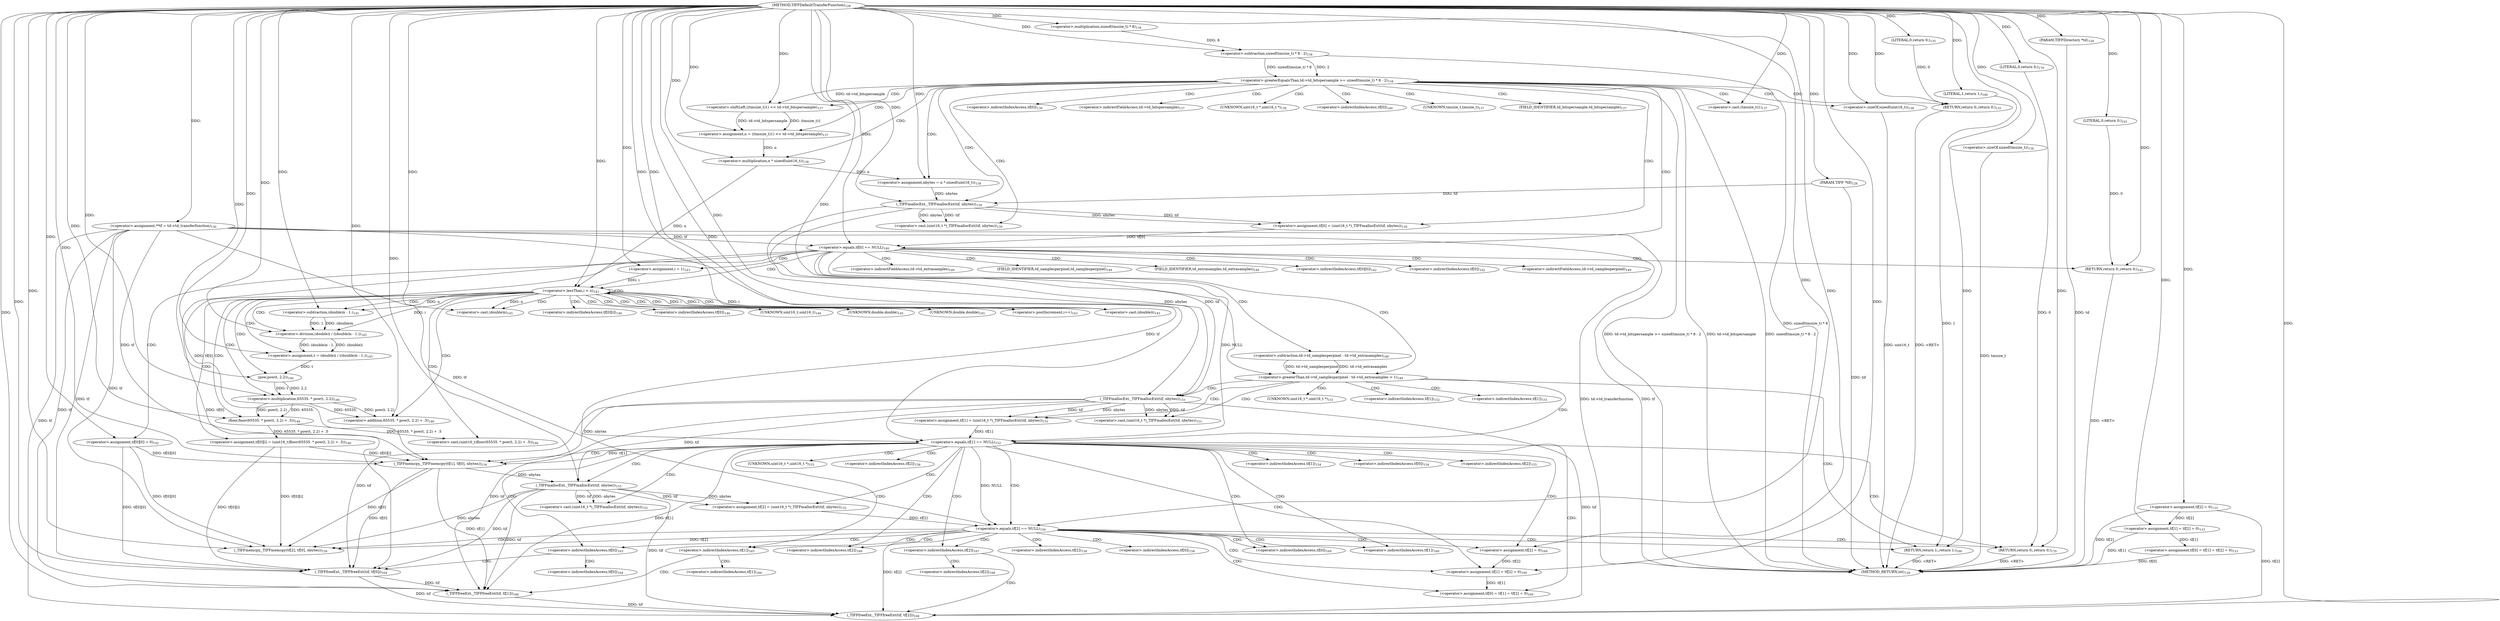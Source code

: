 digraph "TIFFDefaultTransferFunction" {  
"20843" [label = <(METHOD,TIFFDefaultTransferFunction)<SUB>128</SUB>> ]
"21071" [label = <(METHOD_RETURN,int)<SUB>128</SUB>> ]
"20844" [label = <(PARAM,TIFF *tif)<SUB>128</SUB>> ]
"20845" [label = <(PARAM,TIFFDirectory *td)<SUB>128</SUB>> ]
"20848" [label = <(&lt;operator&gt;.assignment,**tf = td-&gt;td_transferfunction)<SUB>130</SUB>> ]
"20856" [label = <(&lt;operator&gt;.assignment,tf[0] = tf[1] = tf[2] = 0)<SUB>133</SUB>> ]
"20883" [label = <(&lt;operator&gt;.assignment,n = ((tmsize_t)1) &lt;&lt; td-&gt;td_bitspersample)<SUB>137</SUB>> ]
"20892" [label = <(&lt;operator&gt;.assignment,nbytes = n * sizeof(uint16_t))<SUB>138</SUB>> ]
"20898" [label = <(&lt;operator&gt;.assignment,tf[0] = (uint16_t *)_TIFFmallocExt(tif, nbytes))<SUB>139</SUB>> ]
"20916" [label = <(&lt;operator&gt;.assignment,tf[0][0] = 0)<SUB>142</SUB>> ]
"21023" [label = <(RETURN,return 1;,return 1;)<SUB>160</SUB>> ]
"21056" [label = <(&lt;operator&gt;.assignment,tf[0] = tf[1] = tf[2] = 0)<SUB>169</SUB>> ]
"21069" [label = <(RETURN,return 0;,return 0;)<SUB>170</SUB>> ]
"20870" [label = <(&lt;operator&gt;.greaterEqualsThan,td-&gt;td_bitspersample &gt;= sizeof(tmsize_t) * 8 - 2)<SUB>134</SUB>> ]
"20908" [label = <(&lt;operator&gt;.equals,tf[0] == NULL)<SUB>140</SUB>> ]
"20928" [label = <(&lt;operator&gt;.lessThan,i &lt; n)<SUB>143</SUB>> ]
"20931" [label = <(&lt;operator&gt;.postIncrement,i++)<SUB>143</SUB>> ]
"20963" [label = <(&lt;operator&gt;.greaterThan,td-&gt;td_samplesperpixel - td-&gt;td_extrasamples &gt; 1)<SUB>149</SUB>> ]
"21024" [label = <(LITERAL,1,return 1;)<SUB>160</SUB>> ]
"21070" [label = <(LITERAL,0,return 0;)<SUB>170</SUB>> ]
"20860" [label = <(&lt;operator&gt;.assignment,tf[1] = tf[2] = 0)<SUB>133</SUB>> ]
"20881" [label = <(RETURN,return 0;,return 0;)<SUB>135</SUB>> ]
"20885" [label = <(&lt;operator&gt;.shiftLeft,((tmsize_t)1) &lt;&lt; td-&gt;td_bitspersample)<SUB>137</SUB>> ]
"20894" [label = <(&lt;operator&gt;.multiplication,n * sizeof(uint16_t))<SUB>138</SUB>> ]
"20902" [label = <(&lt;operator&gt;.cast,(uint16_t *)_TIFFmallocExt(tif, nbytes))<SUB>139</SUB>> ]
"20914" [label = <(RETURN,return 0;,return 0;)<SUB>141</SUB>> ]
"20925" [label = <(&lt;operator&gt;.assignment,i = 1)<SUB>143</SUB>> ]
"20935" [label = <(&lt;operator&gt;.assignment,t = (double)i / ((double)n - 1.))<SUB>145</SUB>> ]
"20946" [label = <(&lt;operator&gt;.assignment,tf[0][i] = (uint16_t)floor(65535. * pow(t, 2.2) + .5))<SUB>146</SUB>> ]
"20973" [label = <(&lt;operator&gt;.assignment,tf[1] = (uint16_t *)_TIFFmallocExt(tif, nbytes))<SUB>151</SUB>> ]
"20990" [label = <(_TIFFmemcpy,_TIFFmemcpy(tf[1], tf[0], nbytes))<SUB>154</SUB>> ]
"20998" [label = <(&lt;operator&gt;.assignment,tf[2] = (uint16_t *)_TIFFmallocExt(tif, nbytes))<SUB>155</SUB>> ]
"21015" [label = <(_TIFFmemcpy,_TIFFmemcpy(tf[2], tf[0], nbytes))<SUB>158</SUB>> ]
"21031" [label = <(_TIFFfreeExt,_TIFFfreeExt(tif, tf[0]))<SUB>164</SUB>> ]
"21041" [label = <(_TIFFfreeExt,_TIFFfreeExt(tif, tf[1]))<SUB>166</SUB>> ]
"21051" [label = <(_TIFFfreeExt,_TIFFfreeExt(tif, tf[2]))<SUB>168</SUB>> ]
"21060" [label = <(&lt;operator&gt;.assignment,tf[1] = tf[2] = 0)<SUB>169</SUB>> ]
"20864" [label = <(&lt;operator&gt;.assignment,tf[2] = 0)<SUB>133</SUB>> ]
"20874" [label = <(&lt;operator&gt;.subtraction,sizeof(tmsize_t) * 8 - 2)<SUB>134</SUB>> ]
"20882" [label = <(LITERAL,0,return 0;)<SUB>135</SUB>> ]
"20886" [label = <(&lt;operator&gt;.cast,(tmsize_t)1)<SUB>137</SUB>> ]
"20896" [label = <(&lt;operator&gt;.sizeOf,sizeof(uint16_t))<SUB>138</SUB>> ]
"20904" [label = <(_TIFFmallocExt,_TIFFmallocExt(tif, nbytes))<SUB>139</SUB>> ]
"20915" [label = <(LITERAL,0,return 0;)<SUB>141</SUB>> ]
"20964" [label = <(&lt;operator&gt;.subtraction,td-&gt;td_samplesperpixel - td-&gt;td_extrasamples)<SUB>149</SUB>> ]
"20983" [label = <(&lt;operator&gt;.equals,tf[1] == NULL)<SUB>152</SUB>> ]
"21008" [label = <(&lt;operator&gt;.equals,tf[2] == NULL)<SUB>156</SUB>> ]
"21064" [label = <(&lt;operator&gt;.assignment,tf[2] = 0)<SUB>169</SUB>> ]
"20875" [label = <(&lt;operator&gt;.multiplication,sizeof(tmsize_t) * 8)<SUB>134</SUB>> ]
"20937" [label = <(&lt;operator&gt;.division,(double)i / ((double)n - 1.))<SUB>145</SUB>> ]
"20952" [label = <(&lt;operator&gt;.cast,(uint16_t)floor(65535. * pow(t, 2.2) + .5))<SUB>146</SUB>> ]
"20977" [label = <(&lt;operator&gt;.cast,(uint16_t *)_TIFFmallocExt(tif, nbytes))<SUB>151</SUB>> ]
"21002" [label = <(&lt;operator&gt;.cast,(uint16_t *)_TIFFmallocExt(tif, nbytes))<SUB>155</SUB>> ]
"20876" [label = <(&lt;operator&gt;.sizeOf,sizeof(tmsize_t))<SUB>134</SUB>> ]
"20938" [label = <(&lt;operator&gt;.cast,(double)i)<SUB>145</SUB>> ]
"20941" [label = <(&lt;operator&gt;.subtraction,(double)n - 1.)<SUB>145</SUB>> ]
"20954" [label = <(floor,floor(65535. * pow(t, 2.2) + .5))<SUB>146</SUB>> ]
"20979" [label = <(_TIFFmallocExt,_TIFFmallocExt(tif, nbytes))<SUB>151</SUB>> ]
"21004" [label = <(_TIFFmallocExt,_TIFFmallocExt(tif, nbytes))<SUB>155</SUB>> ]
"20942" [label = <(&lt;operator&gt;.cast,(double)n)<SUB>145</SUB>> ]
"20955" [label = <(&lt;operator&gt;.addition,65535. * pow(t, 2.2) + .5)<SUB>146</SUB>> ]
"20956" [label = <(&lt;operator&gt;.multiplication,65535. * pow(t, 2.2))<SUB>146</SUB>> ]
"20958" [label = <(pow,pow(t, 2.2))<SUB>146</SUB>> ]
"20899" [label = <(&lt;operator&gt;.indirectIndexAccess,tf[0])<SUB>139</SUB>> ]
"20917" [label = <(&lt;operator&gt;.indirectIndexAccess,tf[0][0])<SUB>142</SUB>> ]
"21027" [label = <(&lt;operator&gt;.indirectIndexAccess,tf[0])<SUB>163</SUB>> ]
"21037" [label = <(&lt;operator&gt;.indirectIndexAccess,tf[1])<SUB>165</SUB>> ]
"21047" [label = <(&lt;operator&gt;.indirectIndexAccess,tf[2])<SUB>167</SUB>> ]
"21057" [label = <(&lt;operator&gt;.indirectIndexAccess,tf[0])<SUB>169</SUB>> ]
"20889" [label = <(&lt;operator&gt;.indirectFieldAccess,td-&gt;td_bitspersample)<SUB>137</SUB>> ]
"20903" [label = <(UNKNOWN,uint16_t *,uint16_t *)<SUB>139</SUB>> ]
"20909" [label = <(&lt;operator&gt;.indirectIndexAccess,tf[0])<SUB>140</SUB>> ]
"20918" [label = <(&lt;operator&gt;.indirectIndexAccess,tf[0])<SUB>142</SUB>> ]
"21061" [label = <(&lt;operator&gt;.indirectIndexAccess,tf[1])<SUB>169</SUB>> ]
"20887" [label = <(UNKNOWN,tmsize_t,tmsize_t)<SUB>137</SUB>> ]
"20891" [label = <(FIELD_IDENTIFIER,td_bitspersample,td_bitspersample)<SUB>137</SUB>> ]
"20947" [label = <(&lt;operator&gt;.indirectIndexAccess,tf[0][i])<SUB>146</SUB>> ]
"20965" [label = <(&lt;operator&gt;.indirectFieldAccess,td-&gt;td_samplesperpixel)<SUB>149</SUB>> ]
"20968" [label = <(&lt;operator&gt;.indirectFieldAccess,td-&gt;td_extrasamples)<SUB>149</SUB>> ]
"20974" [label = <(&lt;operator&gt;.indirectIndexAccess,tf[1])<SUB>151</SUB>> ]
"20991" [label = <(&lt;operator&gt;.indirectIndexAccess,tf[1])<SUB>154</SUB>> ]
"20994" [label = <(&lt;operator&gt;.indirectIndexAccess,tf[0])<SUB>154</SUB>> ]
"20999" [label = <(&lt;operator&gt;.indirectIndexAccess,tf[2])<SUB>155</SUB>> ]
"21016" [label = <(&lt;operator&gt;.indirectIndexAccess,tf[2])<SUB>158</SUB>> ]
"21019" [label = <(&lt;operator&gt;.indirectIndexAccess,tf[0])<SUB>158</SUB>> ]
"21033" [label = <(&lt;operator&gt;.indirectIndexAccess,tf[0])<SUB>164</SUB>> ]
"21043" [label = <(&lt;operator&gt;.indirectIndexAccess,tf[1])<SUB>166</SUB>> ]
"21053" [label = <(&lt;operator&gt;.indirectIndexAccess,tf[2])<SUB>168</SUB>> ]
"21065" [label = <(&lt;operator&gt;.indirectIndexAccess,tf[2])<SUB>169</SUB>> ]
"20948" [label = <(&lt;operator&gt;.indirectIndexAccess,tf[0])<SUB>146</SUB>> ]
"20953" [label = <(UNKNOWN,uint16_t,uint16_t)<SUB>146</SUB>> ]
"20967" [label = <(FIELD_IDENTIFIER,td_samplesperpixel,td_samplesperpixel)<SUB>149</SUB>> ]
"20970" [label = <(FIELD_IDENTIFIER,td_extrasamples,td_extrasamples)<SUB>149</SUB>> ]
"20978" [label = <(UNKNOWN,uint16_t *,uint16_t *)<SUB>151</SUB>> ]
"20984" [label = <(&lt;operator&gt;.indirectIndexAccess,tf[1])<SUB>152</SUB>> ]
"21003" [label = <(UNKNOWN,uint16_t *,uint16_t *)<SUB>155</SUB>> ]
"21009" [label = <(&lt;operator&gt;.indirectIndexAccess,tf[2])<SUB>156</SUB>> ]
"20939" [label = <(UNKNOWN,double,double)<SUB>145</SUB>> ]
"20943" [label = <(UNKNOWN,double,double)<SUB>145</SUB>> ]
  "21023" -> "21071"  [ label = "DDG: &lt;RET&gt;"] 
  "21069" -> "21071"  [ label = "DDG: &lt;RET&gt;"] 
  "20881" -> "21071"  [ label = "DDG: &lt;RET&gt;"] 
  "20914" -> "21071"  [ label = "DDG: &lt;RET&gt;"] 
  "20844" -> "21071"  [ label = "DDG: tif"] 
  "20845" -> "21071"  [ label = "DDG: td"] 
  "20848" -> "21071"  [ label = "DDG: tf"] 
  "20848" -> "21071"  [ label = "DDG: td-&gt;td_transferfunction"] 
  "20856" -> "21071"  [ label = "DDG: tf[0]"] 
  "20860" -> "21071"  [ label = "DDG: tf[1]"] 
  "20864" -> "21071"  [ label = "DDG: tf[2]"] 
  "20870" -> "21071"  [ label = "DDG: td-&gt;td_bitspersample"] 
  "20874" -> "21071"  [ label = "DDG: sizeof(tmsize_t) * 8"] 
  "20870" -> "21071"  [ label = "DDG: sizeof(tmsize_t) * 8 - 2"] 
  "20870" -> "21071"  [ label = "DDG: td-&gt;td_bitspersample &gt;= sizeof(tmsize_t) * 8 - 2"] 
  "20896" -> "21071"  [ label = "DDG: uint16_t"] 
  "20876" -> "21071"  [ label = "DDG: tmsize_t"] 
  "20843" -> "20844"  [ label = "DDG: "] 
  "20843" -> "20845"  [ label = "DDG: "] 
  "20885" -> "20883"  [ label = "DDG: (tmsize_t)1"] 
  "20885" -> "20883"  [ label = "DDG: td-&gt;td_bitspersample"] 
  "20894" -> "20892"  [ label = "DDG: n"] 
  "20904" -> "20898"  [ label = "DDG: tif"] 
  "20904" -> "20898"  [ label = "DDG: nbytes"] 
  "20843" -> "20916"  [ label = "DDG: "] 
  "21024" -> "21023"  [ label = "DDG: 1"] 
  "20843" -> "21023"  [ label = "DDG: "] 
  "21070" -> "21069"  [ label = "DDG: 0"] 
  "20843" -> "21069"  [ label = "DDG: "] 
  "20843" -> "20848"  [ label = "DDG: "] 
  "20860" -> "20856"  [ label = "DDG: tf[1]"] 
  "20843" -> "20883"  [ label = "DDG: "] 
  "20843" -> "20892"  [ label = "DDG: "] 
  "20843" -> "21024"  [ label = "DDG: "] 
  "21060" -> "21056"  [ label = "DDG: tf[1]"] 
  "20843" -> "21070"  [ label = "DDG: "] 
  "20864" -> "20860"  [ label = "DDG: tf[2]"] 
  "20843" -> "20860"  [ label = "DDG: "] 
  "20874" -> "20870"  [ label = "DDG: sizeof(tmsize_t) * 8"] 
  "20874" -> "20870"  [ label = "DDG: 2"] 
  "20882" -> "20881"  [ label = "DDG: 0"] 
  "20843" -> "20881"  [ label = "DDG: "] 
  "20843" -> "20885"  [ label = "DDG: "] 
  "20870" -> "20885"  [ label = "DDG: td-&gt;td_bitspersample"] 
  "20883" -> "20894"  [ label = "DDG: n"] 
  "20843" -> "20894"  [ label = "DDG: "] 
  "20904" -> "20902"  [ label = "DDG: tif"] 
  "20904" -> "20902"  [ label = "DDG: nbytes"] 
  "20848" -> "20908"  [ label = "DDG: tf"] 
  "20898" -> "20908"  [ label = "DDG: tf[0]"] 
  "20843" -> "20908"  [ label = "DDG: "] 
  "20915" -> "20914"  [ label = "DDG: 0"] 
  "20843" -> "20914"  [ label = "DDG: "] 
  "20843" -> "20925"  [ label = "DDG: "] 
  "20925" -> "20928"  [ label = "DDG: i"] 
  "20931" -> "20928"  [ label = "DDG: i"] 
  "20843" -> "20928"  [ label = "DDG: "] 
  "20894" -> "20928"  [ label = "DDG: n"] 
  "20843" -> "20931"  [ label = "DDG: "] 
  "20928" -> "20931"  [ label = "DDG: i"] 
  "20937" -> "20935"  [ label = "DDG: (double)i"] 
  "20937" -> "20935"  [ label = "DDG: (double)n - 1."] 
  "20954" -> "20946"  [ label = "DDG: 65535. * pow(t, 2.2) + .5"] 
  "20964" -> "20963"  [ label = "DDG: td-&gt;td_samplesperpixel"] 
  "20964" -> "20963"  [ label = "DDG: td-&gt;td_extrasamples"] 
  "20843" -> "20963"  [ label = "DDG: "] 
  "20979" -> "20973"  [ label = "DDG: tif"] 
  "20979" -> "20973"  [ label = "DDG: nbytes"] 
  "21004" -> "20998"  [ label = "DDG: tif"] 
  "21004" -> "20998"  [ label = "DDG: nbytes"] 
  "21064" -> "21060"  [ label = "DDG: tf[2]"] 
  "20843" -> "21060"  [ label = "DDG: "] 
  "20843" -> "20864"  [ label = "DDG: "] 
  "20875" -> "20874"  [ label = "DDG: 8"] 
  "20843" -> "20874"  [ label = "DDG: "] 
  "20843" -> "20882"  [ label = "DDG: "] 
  "20843" -> "20886"  [ label = "DDG: "] 
  "20843" -> "20896"  [ label = "DDG: "] 
  "20844" -> "20904"  [ label = "DDG: tif"] 
  "20843" -> "20904"  [ label = "DDG: "] 
  "20892" -> "20904"  [ label = "DDG: nbytes"] 
  "20843" -> "20915"  [ label = "DDG: "] 
  "20843" -> "20935"  [ label = "DDG: "] 
  "20848" -> "20990"  [ label = "DDG: tf"] 
  "20983" -> "20990"  [ label = "DDG: tf[1]"] 
  "20908" -> "20990"  [ label = "DDG: tf[0]"] 
  "20916" -> "20990"  [ label = "DDG: tf[0][0]"] 
  "20946" -> "20990"  [ label = "DDG: tf[0][i]"] 
  "20979" -> "20990"  [ label = "DDG: nbytes"] 
  "20843" -> "20990"  [ label = "DDG: "] 
  "20848" -> "21015"  [ label = "DDG: tf"] 
  "21008" -> "21015"  [ label = "DDG: tf[2]"] 
  "20916" -> "21015"  [ label = "DDG: tf[0][0]"] 
  "20990" -> "21015"  [ label = "DDG: tf[0]"] 
  "20946" -> "21015"  [ label = "DDG: tf[0][i]"] 
  "21004" -> "21015"  [ label = "DDG: nbytes"] 
  "20843" -> "21015"  [ label = "DDG: "] 
  "20979" -> "21031"  [ label = "DDG: tif"] 
  "21004" -> "21031"  [ label = "DDG: tif"] 
  "20843" -> "21031"  [ label = "DDG: "] 
  "20848" -> "21031"  [ label = "DDG: tf"] 
  "20908" -> "21031"  [ label = "DDG: tf[0]"] 
  "20916" -> "21031"  [ label = "DDG: tf[0][0]"] 
  "20990" -> "21031"  [ label = "DDG: tf[0]"] 
  "20946" -> "21031"  [ label = "DDG: tf[0][i]"] 
  "20979" -> "21041"  [ label = "DDG: tif"] 
  "21004" -> "21041"  [ label = "DDG: tif"] 
  "21031" -> "21041"  [ label = "DDG: tif"] 
  "20843" -> "21041"  [ label = "DDG: "] 
  "20848" -> "21041"  [ label = "DDG: tf"] 
  "20983" -> "21041"  [ label = "DDG: tf[1]"] 
  "20990" -> "21041"  [ label = "DDG: tf[1]"] 
  "20979" -> "21051"  [ label = "DDG: tif"] 
  "21004" -> "21051"  [ label = "DDG: tif"] 
  "21031" -> "21051"  [ label = "DDG: tif"] 
  "21041" -> "21051"  [ label = "DDG: tif"] 
  "20843" -> "21051"  [ label = "DDG: "] 
  "20848" -> "21051"  [ label = "DDG: tf"] 
  "20864" -> "21051"  [ label = "DDG: tf[2]"] 
  "21008" -> "21051"  [ label = "DDG: tf[2]"] 
  "20843" -> "21064"  [ label = "DDG: "] 
  "20843" -> "20875"  [ label = "DDG: "] 
  "20928" -> "20937"  [ label = "DDG: i"] 
  "20843" -> "20937"  [ label = "DDG: "] 
  "20941" -> "20937"  [ label = "DDG: (double)n"] 
  "20941" -> "20937"  [ label = "DDG: 1."] 
  "20954" -> "20952"  [ label = "DDG: 65535. * pow(t, 2.2) + .5"] 
  "20979" -> "20977"  [ label = "DDG: tif"] 
  "20979" -> "20977"  [ label = "DDG: nbytes"] 
  "20848" -> "20983"  [ label = "DDG: tf"] 
  "20973" -> "20983"  [ label = "DDG: tf[1]"] 
  "20908" -> "20983"  [ label = "DDG: NULL"] 
  "20843" -> "20983"  [ label = "DDG: "] 
  "21004" -> "21002"  [ label = "DDG: tif"] 
  "21004" -> "21002"  [ label = "DDG: nbytes"] 
  "20848" -> "21008"  [ label = "DDG: tf"] 
  "20998" -> "21008"  [ label = "DDG: tf[2]"] 
  "20983" -> "21008"  [ label = "DDG: NULL"] 
  "20843" -> "21008"  [ label = "DDG: "] 
  "20843" -> "20876"  [ label = "DDG: "] 
  "20928" -> "20938"  [ label = "DDG: i"] 
  "20843" -> "20938"  [ label = "DDG: "] 
  "20928" -> "20941"  [ label = "DDG: n"] 
  "20843" -> "20941"  [ label = "DDG: "] 
  "20956" -> "20954"  [ label = "DDG: 65535."] 
  "20956" -> "20954"  [ label = "DDG: pow(t, 2.2)"] 
  "20843" -> "20954"  [ label = "DDG: "] 
  "20904" -> "20979"  [ label = "DDG: tif"] 
  "20843" -> "20979"  [ label = "DDG: "] 
  "20904" -> "20979"  [ label = "DDG: nbytes"] 
  "20979" -> "21004"  [ label = "DDG: tif"] 
  "20843" -> "21004"  [ label = "DDG: "] 
  "20990" -> "21004"  [ label = "DDG: nbytes"] 
  "20928" -> "20942"  [ label = "DDG: n"] 
  "20843" -> "20942"  [ label = "DDG: "] 
  "20956" -> "20955"  [ label = "DDG: 65535."] 
  "20956" -> "20955"  [ label = "DDG: pow(t, 2.2)"] 
  "20843" -> "20955"  [ label = "DDG: "] 
  "20843" -> "20956"  [ label = "DDG: "] 
  "20958" -> "20956"  [ label = "DDG: t"] 
  "20958" -> "20956"  [ label = "DDG: 2.2"] 
  "20935" -> "20958"  [ label = "DDG: t"] 
  "20843" -> "20958"  [ label = "DDG: "] 
  "20870" -> "20908"  [ label = "CDG: "] 
  "20870" -> "20896"  [ label = "CDG: "] 
  "20870" -> "20886"  [ label = "CDG: "] 
  "20870" -> "20903"  [ label = "CDG: "] 
  "20870" -> "20902"  [ label = "CDG: "] 
  "20870" -> "20904"  [ label = "CDG: "] 
  "20870" -> "20889"  [ label = "CDG: "] 
  "20870" -> "20891"  [ label = "CDG: "] 
  "20870" -> "20887"  [ label = "CDG: "] 
  "20870" -> "20894"  [ label = "CDG: "] 
  "20870" -> "20909"  [ label = "CDG: "] 
  "20870" -> "20881"  [ label = "CDG: "] 
  "20870" -> "20883"  [ label = "CDG: "] 
  "20870" -> "20898"  [ label = "CDG: "] 
  "20870" -> "20899"  [ label = "CDG: "] 
  "20870" -> "20885"  [ label = "CDG: "] 
  "20870" -> "20892"  [ label = "CDG: "] 
  "20908" -> "20963"  [ label = "CDG: "] 
  "20908" -> "20964"  [ label = "CDG: "] 
  "20908" -> "20928"  [ label = "CDG: "] 
  "20908" -> "20925"  [ label = "CDG: "] 
  "20908" -> "20968"  [ label = "CDG: "] 
  "20908" -> "20918"  [ label = "CDG: "] 
  "20908" -> "20965"  [ label = "CDG: "] 
  "20908" -> "20916"  [ label = "CDG: "] 
  "20908" -> "20917"  [ label = "CDG: "] 
  "20908" -> "20967"  [ label = "CDG: "] 
  "20908" -> "20914"  [ label = "CDG: "] 
  "20908" -> "20970"  [ label = "CDG: "] 
  "20928" -> "20942"  [ label = "CDG: "] 
  "20928" -> "20943"  [ label = "CDG: "] 
  "20928" -> "20952"  [ label = "CDG: "] 
  "20928" -> "20928"  [ label = "CDG: "] 
  "20928" -> "20956"  [ label = "CDG: "] 
  "20928" -> "20955"  [ label = "CDG: "] 
  "20928" -> "20947"  [ label = "CDG: "] 
  "20928" -> "20938"  [ label = "CDG: "] 
  "20928" -> "20931"  [ label = "CDG: "] 
  "20928" -> "20953"  [ label = "CDG: "] 
  "20928" -> "20958"  [ label = "CDG: "] 
  "20928" -> "20937"  [ label = "CDG: "] 
  "20928" -> "20939"  [ label = "CDG: "] 
  "20928" -> "20946"  [ label = "CDG: "] 
  "20928" -> "20941"  [ label = "CDG: "] 
  "20928" -> "20948"  [ label = "CDG: "] 
  "20928" -> "20935"  [ label = "CDG: "] 
  "20928" -> "20954"  [ label = "CDG: "] 
  "20963" -> "20973"  [ label = "CDG: "] 
  "20963" -> "20983"  [ label = "CDG: "] 
  "20963" -> "20978"  [ label = "CDG: "] 
  "20963" -> "20984"  [ label = "CDG: "] 
  "20963" -> "20974"  [ label = "CDG: "] 
  "20963" -> "20977"  [ label = "CDG: "] 
  "20963" -> "20979"  [ label = "CDG: "] 
  "20963" -> "21023"  [ label = "CDG: "] 
  "21027" -> "21033"  [ label = "CDG: "] 
  "21027" -> "21031"  [ label = "CDG: "] 
  "21037" -> "21041"  [ label = "CDG: "] 
  "21037" -> "21043"  [ label = "CDG: "] 
  "21047" -> "21053"  [ label = "CDG: "] 
  "21047" -> "21051"  [ label = "CDG: "] 
  "20983" -> "21002"  [ label = "CDG: "] 
  "20983" -> "20990"  [ label = "CDG: "] 
  "20983" -> "21037"  [ label = "CDG: "] 
  "20983" -> "20999"  [ label = "CDG: "] 
  "20983" -> "21057"  [ label = "CDG: "] 
  "20983" -> "21003"  [ label = "CDG: "] 
  "20983" -> "20998"  [ label = "CDG: "] 
  "20983" -> "21060"  [ label = "CDG: "] 
  "20983" -> "21056"  [ label = "CDG: "] 
  "20983" -> "21009"  [ label = "CDG: "] 
  "20983" -> "21047"  [ label = "CDG: "] 
  "20983" -> "20991"  [ label = "CDG: "] 
  "20983" -> "21061"  [ label = "CDG: "] 
  "20983" -> "20994"  [ label = "CDG: "] 
  "20983" -> "21027"  [ label = "CDG: "] 
  "20983" -> "21069"  [ label = "CDG: "] 
  "20983" -> "21064"  [ label = "CDG: "] 
  "20983" -> "21008"  [ label = "CDG: "] 
  "20983" -> "21065"  [ label = "CDG: "] 
  "20983" -> "21004"  [ label = "CDG: "] 
  "21008" -> "21037"  [ label = "CDG: "] 
  "21008" -> "21057"  [ label = "CDG: "] 
  "21008" -> "21019"  [ label = "CDG: "] 
  "21008" -> "21060"  [ label = "CDG: "] 
  "21008" -> "21015"  [ label = "CDG: "] 
  "21008" -> "21056"  [ label = "CDG: "] 
  "21008" -> "21047"  [ label = "CDG: "] 
  "21008" -> "21061"  [ label = "CDG: "] 
  "21008" -> "21027"  [ label = "CDG: "] 
  "21008" -> "21069"  [ label = "CDG: "] 
  "21008" -> "21064"  [ label = "CDG: "] 
  "21008" -> "21065"  [ label = "CDG: "] 
  "21008" -> "21023"  [ label = "CDG: "] 
  "21008" -> "21016"  [ label = "CDG: "] 
}
